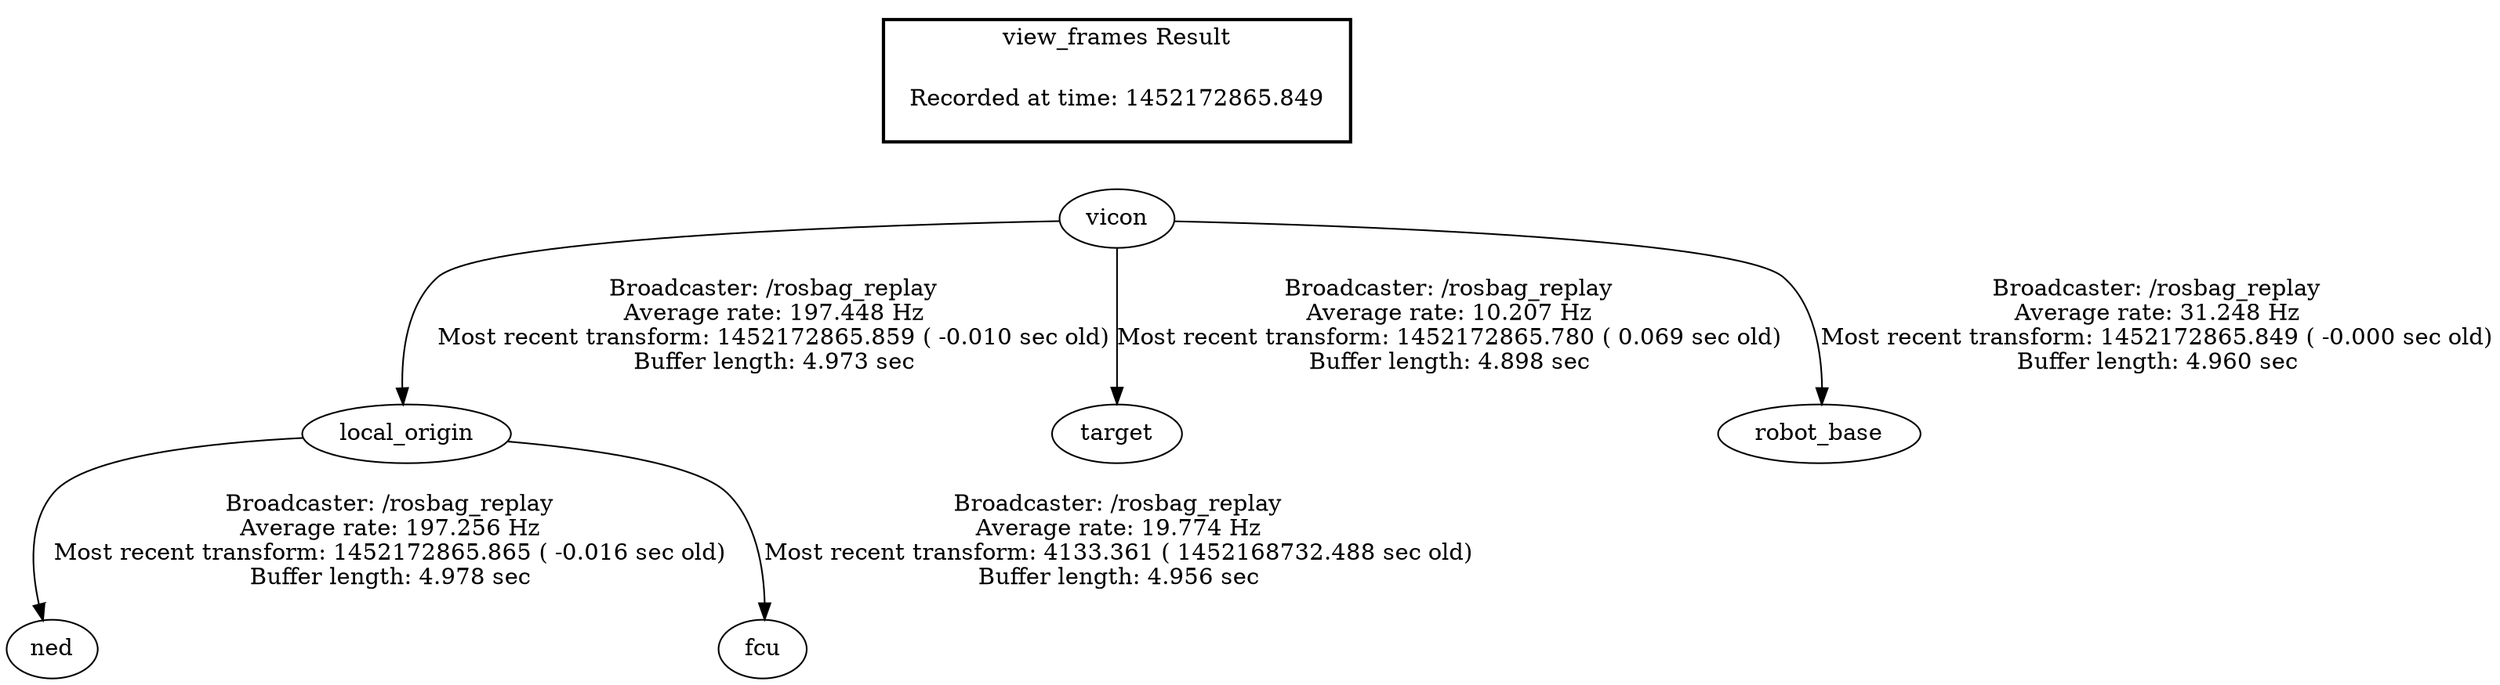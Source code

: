 digraph G {
"vicon" -> "local_origin"[label="Broadcaster: /rosbag_replay\nAverage rate: 197.448 Hz\nMost recent transform: 1452172865.859 ( -0.010 sec old)\nBuffer length: 4.973 sec\n"];
"local_origin" -> "ned"[label="Broadcaster: /rosbag_replay\nAverage rate: 197.256 Hz\nMost recent transform: 1452172865.865 ( -0.016 sec old)\nBuffer length: 4.978 sec\n"];
"local_origin" -> "fcu"[label="Broadcaster: /rosbag_replay\nAverage rate: 19.774 Hz\nMost recent transform: 4133.361 ( 1452168732.488 sec old)\nBuffer length: 4.956 sec\n"];
"vicon" -> "target"[label="Broadcaster: /rosbag_replay\nAverage rate: 10.207 Hz\nMost recent transform: 1452172865.780 ( 0.069 sec old)\nBuffer length: 4.898 sec\n"];
"vicon" -> "robot_base"[label="Broadcaster: /rosbag_replay\nAverage rate: 31.248 Hz\nMost recent transform: 1452172865.849 ( -0.000 sec old)\nBuffer length: 4.960 sec\n"];
edge [style=invis];
 subgraph cluster_legend { style=bold; color=black; label ="view_frames Result";
"Recorded at time: 1452172865.849"[ shape=plaintext ] ;
 }->"vicon";
}